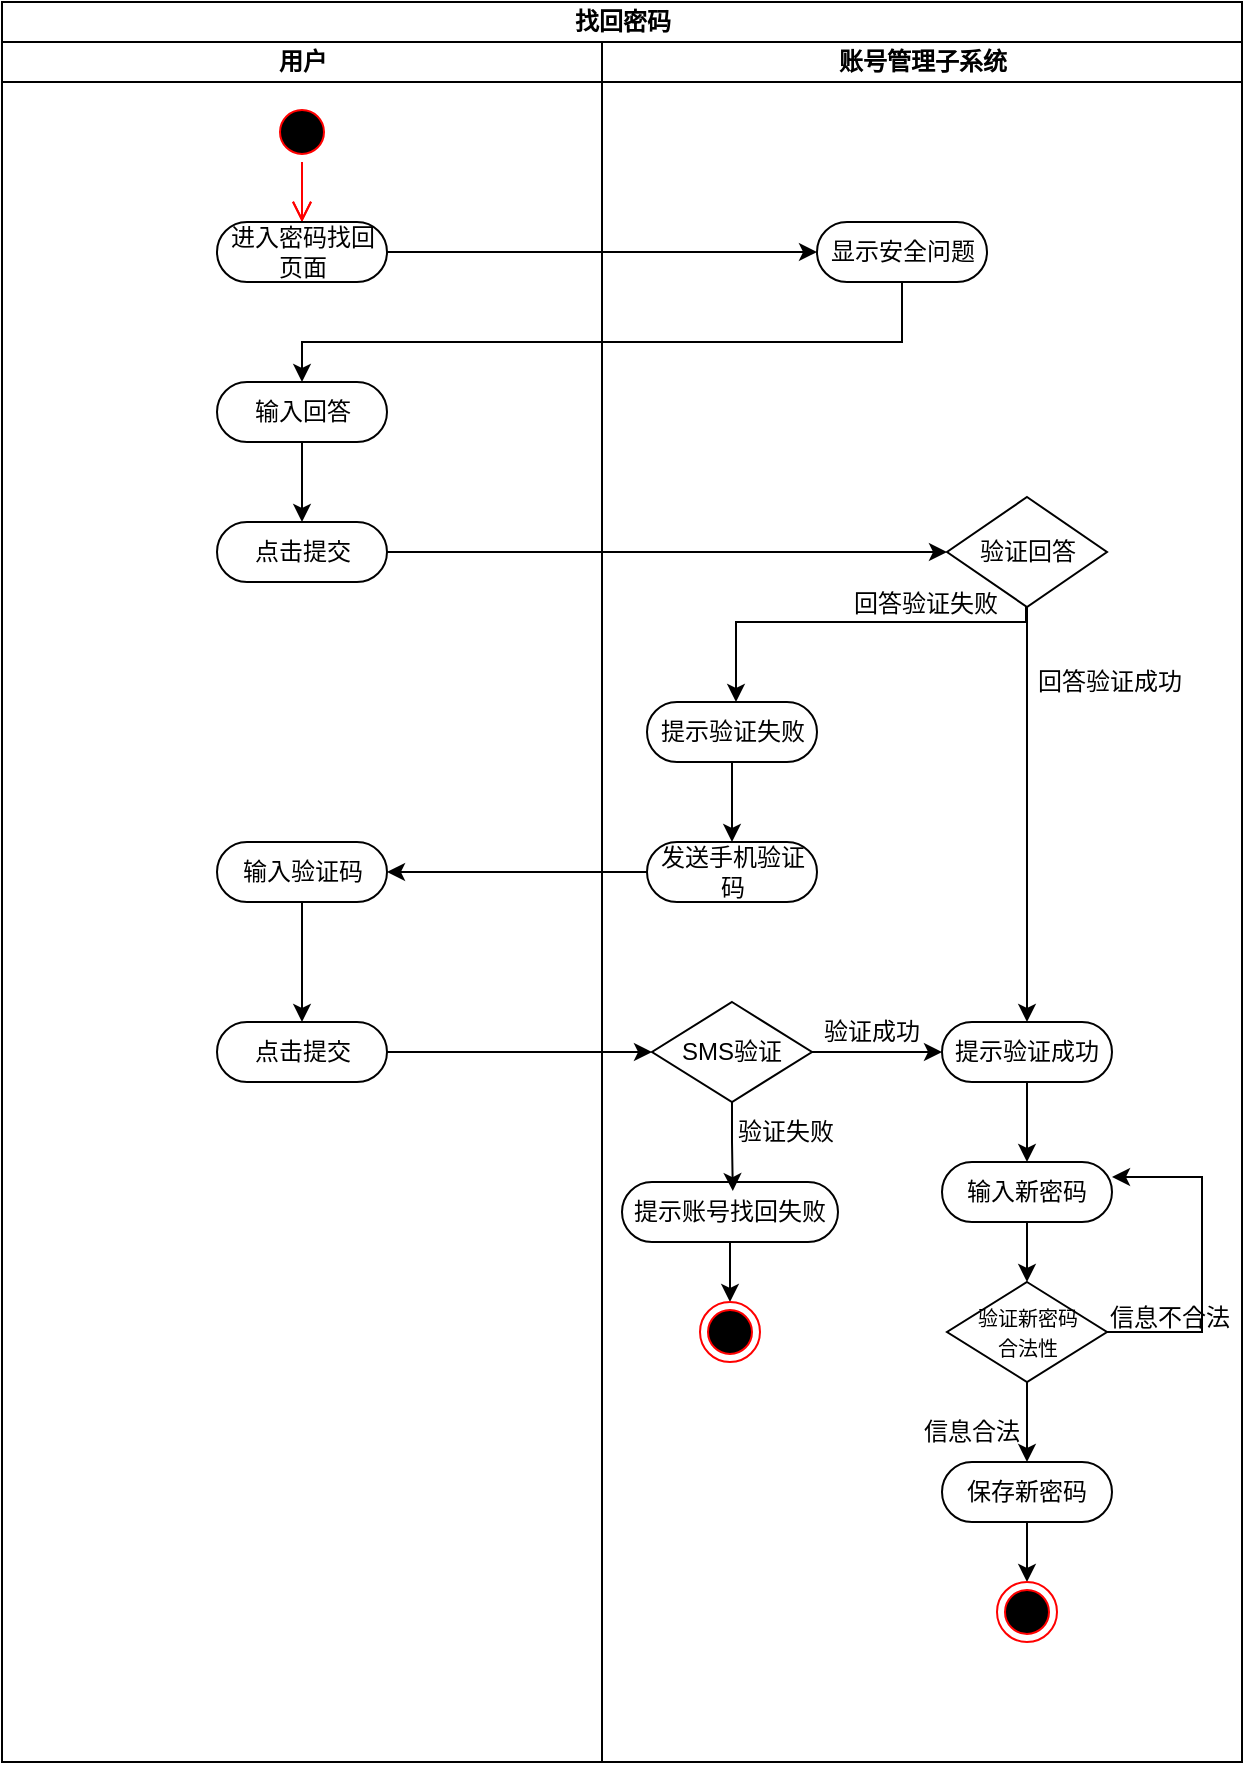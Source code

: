 <mxfile version="22.1.18" type="github">
  <diagram id="prtHgNgQTEPvFCAcTncT" name="Page-1">
    <mxGraphModel dx="1407" dy="720" grid="1" gridSize="10" guides="1" tooltips="1" connect="1" arrows="1" fold="1" page="1" pageScale="1" pageWidth="827" pageHeight="1169" math="0" shadow="0">
      <root>
        <mxCell id="0" />
        <mxCell id="1" parent="0" />
        <mxCell id="UotE7CJrFkmpILPnAZ5Y-2" value="找回密码" style="swimlane;childLayout=stackLayout;resizeParent=1;resizeParentMax=0;startSize=20;html=1;" parent="1" vertex="1">
          <mxGeometry x="130.0" y="120" width="620" height="880" as="geometry" />
        </mxCell>
        <mxCell id="UotE7CJrFkmpILPnAZ5Y-3" value="用户" style="swimlane;startSize=20;html=1;" parent="UotE7CJrFkmpILPnAZ5Y-2" vertex="1">
          <mxGeometry y="20" width="300" height="860" as="geometry" />
        </mxCell>
        <mxCell id="UotE7CJrFkmpILPnAZ5Y-6" value="" style="ellipse;html=1;shape=startState;fillColor=#000000;strokeColor=#ff0000;" parent="UotE7CJrFkmpILPnAZ5Y-3" vertex="1">
          <mxGeometry x="135.0" y="30" width="30" height="30" as="geometry" />
        </mxCell>
        <mxCell id="UotE7CJrFkmpILPnAZ5Y-7" value="" style="edgeStyle=orthogonalEdgeStyle;html=1;verticalAlign=bottom;endArrow=open;endSize=8;strokeColor=#ff0000;rounded=0;" parent="UotE7CJrFkmpILPnAZ5Y-3" source="UotE7CJrFkmpILPnAZ5Y-8" edge="1">
          <mxGeometry relative="1" as="geometry">
            <mxPoint x="150.0" y="90" as="targetPoint" />
          </mxGeometry>
        </mxCell>
        <mxCell id="UotE7CJrFkmpILPnAZ5Y-9" value="" style="edgeStyle=orthogonalEdgeStyle;html=1;verticalAlign=bottom;endArrow=open;endSize=8;strokeColor=#ff0000;rounded=0;" parent="UotE7CJrFkmpILPnAZ5Y-3" source="UotE7CJrFkmpILPnAZ5Y-6" target="UotE7CJrFkmpILPnAZ5Y-8" edge="1">
          <mxGeometry relative="1" as="geometry">
            <mxPoint x="280" y="230" as="targetPoint" />
            <mxPoint x="280.0" y="200" as="sourcePoint" />
          </mxGeometry>
        </mxCell>
        <mxCell id="UotE7CJrFkmpILPnAZ5Y-8" value="进入密码找回页面" style="rounded=1;whiteSpace=wrap;html=1;shadow=0;comic=0;labelBackgroundColor=none;strokeWidth=1;fontFamily=Verdana;fontSize=12;align=center;arcSize=50;" parent="UotE7CJrFkmpILPnAZ5Y-3" vertex="1">
          <mxGeometry x="107.5" y="90" width="85" height="30" as="geometry" />
        </mxCell>
        <mxCell id="UotE7CJrFkmpILPnAZ5Y-15" style="edgeStyle=orthogonalEdgeStyle;rounded=0;orthogonalLoop=1;jettySize=auto;html=1;" parent="UotE7CJrFkmpILPnAZ5Y-3" source="UotE7CJrFkmpILPnAZ5Y-12" target="UotE7CJrFkmpILPnAZ5Y-14" edge="1">
          <mxGeometry relative="1" as="geometry" />
        </mxCell>
        <mxCell id="UotE7CJrFkmpILPnAZ5Y-12" value="输入回答" style="rounded=1;whiteSpace=wrap;html=1;shadow=0;comic=0;labelBackgroundColor=none;strokeWidth=1;fontFamily=Verdana;fontSize=12;align=center;arcSize=50;" parent="UotE7CJrFkmpILPnAZ5Y-3" vertex="1">
          <mxGeometry x="107.5" y="170" width="85" height="30" as="geometry" />
        </mxCell>
        <mxCell id="UotE7CJrFkmpILPnAZ5Y-14" value="点击提交" style="rounded=1;whiteSpace=wrap;html=1;shadow=0;comic=0;labelBackgroundColor=none;strokeWidth=1;fontFamily=Verdana;fontSize=12;align=center;arcSize=50;" parent="UotE7CJrFkmpILPnAZ5Y-3" vertex="1">
          <mxGeometry x="107.5" y="240" width="85" height="30" as="geometry" />
        </mxCell>
        <mxCell id="UotE7CJrFkmpILPnAZ5Y-50" style="edgeStyle=orthogonalEdgeStyle;rounded=0;orthogonalLoop=1;jettySize=auto;html=1;entryX=0.5;entryY=0;entryDx=0;entryDy=0;" parent="UotE7CJrFkmpILPnAZ5Y-3" source="UotE7CJrFkmpILPnAZ5Y-47" target="UotE7CJrFkmpILPnAZ5Y-48" edge="1">
          <mxGeometry relative="1" as="geometry" />
        </mxCell>
        <mxCell id="UotE7CJrFkmpILPnAZ5Y-47" value="输入验证码" style="rounded=1;whiteSpace=wrap;html=1;shadow=0;comic=0;labelBackgroundColor=none;strokeWidth=1;fontFamily=Verdana;fontSize=12;align=center;arcSize=50;" parent="UotE7CJrFkmpILPnAZ5Y-3" vertex="1">
          <mxGeometry x="107.5" y="400" width="85" height="30" as="geometry" />
        </mxCell>
        <mxCell id="UotE7CJrFkmpILPnAZ5Y-48" value="点击提交" style="rounded=1;whiteSpace=wrap;html=1;shadow=0;comic=0;labelBackgroundColor=none;strokeWidth=1;fontFamily=Verdana;fontSize=12;align=center;arcSize=50;" parent="UotE7CJrFkmpILPnAZ5Y-3" vertex="1">
          <mxGeometry x="107.5" y="490" width="85" height="30" as="geometry" />
        </mxCell>
        <mxCell id="UotE7CJrFkmpILPnAZ5Y-11" style="edgeStyle=orthogonalEdgeStyle;rounded=0;orthogonalLoop=1;jettySize=auto;html=1;" parent="UotE7CJrFkmpILPnAZ5Y-2" source="UotE7CJrFkmpILPnAZ5Y-8" target="UotE7CJrFkmpILPnAZ5Y-10" edge="1">
          <mxGeometry relative="1" as="geometry" />
        </mxCell>
        <mxCell id="UotE7CJrFkmpILPnAZ5Y-13" style="edgeStyle=orthogonalEdgeStyle;rounded=0;orthogonalLoop=1;jettySize=auto;html=1;entryX=0.5;entryY=0;entryDx=0;entryDy=0;" parent="UotE7CJrFkmpILPnAZ5Y-2" source="UotE7CJrFkmpILPnAZ5Y-10" target="UotE7CJrFkmpILPnAZ5Y-12" edge="1">
          <mxGeometry relative="1" as="geometry">
            <Array as="points">
              <mxPoint x="450" y="170" />
              <mxPoint x="150" y="170" />
            </Array>
          </mxGeometry>
        </mxCell>
        <mxCell id="UotE7CJrFkmpILPnAZ5Y-17" style="edgeStyle=orthogonalEdgeStyle;rounded=0;orthogonalLoop=1;jettySize=auto;html=1;entryX=0;entryY=0.5;entryDx=0;entryDy=0;" parent="UotE7CJrFkmpILPnAZ5Y-2" source="UotE7CJrFkmpILPnAZ5Y-14" target="UotE7CJrFkmpILPnAZ5Y-16" edge="1">
          <mxGeometry relative="1" as="geometry" />
        </mxCell>
        <mxCell id="UotE7CJrFkmpILPnAZ5Y-49" style="edgeStyle=orthogonalEdgeStyle;rounded=0;orthogonalLoop=1;jettySize=auto;html=1;" parent="UotE7CJrFkmpILPnAZ5Y-2" source="UotE7CJrFkmpILPnAZ5Y-44" target="UotE7CJrFkmpILPnAZ5Y-47" edge="1">
          <mxGeometry relative="1" as="geometry" />
        </mxCell>
        <mxCell id="UotE7CJrFkmpILPnAZ5Y-51" style="edgeStyle=orthogonalEdgeStyle;rounded=0;orthogonalLoop=1;jettySize=auto;html=1;entryX=0;entryY=0.5;entryDx=0;entryDy=0;" parent="UotE7CJrFkmpILPnAZ5Y-2" source="UotE7CJrFkmpILPnAZ5Y-48" target="UotE7CJrFkmpILPnAZ5Y-38" edge="1">
          <mxGeometry relative="1" as="geometry" />
        </mxCell>
        <mxCell id="UotE7CJrFkmpILPnAZ5Y-4" value="账号管理子系统" style="swimlane;startSize=20;html=1;" parent="UotE7CJrFkmpILPnAZ5Y-2" vertex="1">
          <mxGeometry x="300" y="20" width="320" height="860" as="geometry" />
        </mxCell>
        <mxCell id="UotE7CJrFkmpILPnAZ5Y-10" value="显示安全问题" style="rounded=1;whiteSpace=wrap;html=1;shadow=0;comic=0;labelBackgroundColor=none;strokeWidth=1;fontFamily=Verdana;fontSize=12;align=center;arcSize=50;" parent="UotE7CJrFkmpILPnAZ5Y-4" vertex="1">
          <mxGeometry x="107.5" y="90" width="85" height="30" as="geometry" />
        </mxCell>
        <mxCell id="UotE7CJrFkmpILPnAZ5Y-19" style="edgeStyle=orthogonalEdgeStyle;rounded=0;orthogonalLoop=1;jettySize=auto;html=1;" parent="UotE7CJrFkmpILPnAZ5Y-4" source="UotE7CJrFkmpILPnAZ5Y-16" target="UotE7CJrFkmpILPnAZ5Y-18" edge="1">
          <mxGeometry relative="1" as="geometry" />
        </mxCell>
        <mxCell id="UotE7CJrFkmpILPnAZ5Y-36" style="edgeStyle=orthogonalEdgeStyle;rounded=0;orthogonalLoop=1;jettySize=auto;html=1;entryX=0.5;entryY=0;entryDx=0;entryDy=0;" parent="UotE7CJrFkmpILPnAZ5Y-4" edge="1">
          <mxGeometry relative="1" as="geometry">
            <mxPoint x="212.0" y="280.781" as="sourcePoint" />
            <mxPoint x="67.0" y="330" as="targetPoint" />
            <Array as="points">
              <mxPoint x="212" y="290" />
              <mxPoint x="67" y="290" />
            </Array>
          </mxGeometry>
        </mxCell>
        <mxCell id="UotE7CJrFkmpILPnAZ5Y-16" value="验证回答" style="rhombus;whiteSpace=wrap;html=1;" parent="UotE7CJrFkmpILPnAZ5Y-4" vertex="1">
          <mxGeometry x="172.5" y="227.5" width="80" height="55" as="geometry" />
        </mxCell>
        <mxCell id="UotE7CJrFkmpILPnAZ5Y-22" style="edgeStyle=orthogonalEdgeStyle;rounded=0;orthogonalLoop=1;jettySize=auto;html=1;" parent="UotE7CJrFkmpILPnAZ5Y-4" source="UotE7CJrFkmpILPnAZ5Y-18" target="UotE7CJrFkmpILPnAZ5Y-21" edge="1">
          <mxGeometry relative="1" as="geometry" />
        </mxCell>
        <mxCell id="UotE7CJrFkmpILPnAZ5Y-18" value="提示验证成功" style="rounded=1;whiteSpace=wrap;html=1;shadow=0;comic=0;labelBackgroundColor=none;strokeWidth=1;fontFamily=Verdana;fontSize=12;align=center;arcSize=50;" parent="UotE7CJrFkmpILPnAZ5Y-4" vertex="1">
          <mxGeometry x="170.0" y="490" width="85" height="30" as="geometry" />
        </mxCell>
        <mxCell id="UotE7CJrFkmpILPnAZ5Y-20" value="回答验证成功" style="text;html=1;strokeColor=none;fillColor=none;align=center;verticalAlign=middle;whiteSpace=wrap;rounded=0;" parent="UotE7CJrFkmpILPnAZ5Y-4" vertex="1">
          <mxGeometry x="214" y="305" width="80" height="30" as="geometry" />
        </mxCell>
        <mxCell id="UotE7CJrFkmpILPnAZ5Y-24" style="edgeStyle=orthogonalEdgeStyle;rounded=0;orthogonalLoop=1;jettySize=auto;html=1;" parent="UotE7CJrFkmpILPnAZ5Y-4" source="UotE7CJrFkmpILPnAZ5Y-21" target="UotE7CJrFkmpILPnAZ5Y-23" edge="1">
          <mxGeometry relative="1" as="geometry" />
        </mxCell>
        <mxCell id="UotE7CJrFkmpILPnAZ5Y-21" value="输入新密码" style="rounded=1;whiteSpace=wrap;html=1;shadow=0;comic=0;labelBackgroundColor=none;strokeWidth=1;fontFamily=Verdana;fontSize=12;align=center;arcSize=50;" parent="UotE7CJrFkmpILPnAZ5Y-4" vertex="1">
          <mxGeometry x="170.0" y="560" width="85" height="30" as="geometry" />
        </mxCell>
        <mxCell id="UotE7CJrFkmpILPnAZ5Y-25" style="edgeStyle=orthogonalEdgeStyle;rounded=0;orthogonalLoop=1;jettySize=auto;html=1;entryX=1;entryY=0.25;entryDx=0;entryDy=0;" parent="UotE7CJrFkmpILPnAZ5Y-4" source="UotE7CJrFkmpILPnAZ5Y-23" target="UotE7CJrFkmpILPnAZ5Y-21" edge="1">
          <mxGeometry relative="1" as="geometry">
            <Array as="points">
              <mxPoint x="300" y="645" />
              <mxPoint x="300" y="568" />
            </Array>
          </mxGeometry>
        </mxCell>
        <mxCell id="UotE7CJrFkmpILPnAZ5Y-31" style="edgeStyle=orthogonalEdgeStyle;rounded=0;orthogonalLoop=1;jettySize=auto;html=1;" parent="UotE7CJrFkmpILPnAZ5Y-4" source="UotE7CJrFkmpILPnAZ5Y-23" target="UotE7CJrFkmpILPnAZ5Y-29" edge="1">
          <mxGeometry relative="1" as="geometry" />
        </mxCell>
        <mxCell id="UotE7CJrFkmpILPnAZ5Y-23" value="&lt;font style=&quot;font-size: 10px;&quot;&gt;验证新密码&lt;br&gt;合法性&lt;/font&gt;" style="rhombus;whiteSpace=wrap;html=1;" parent="UotE7CJrFkmpILPnAZ5Y-4" vertex="1">
          <mxGeometry x="172.5" y="620" width="80" height="50" as="geometry" />
        </mxCell>
        <mxCell id="UotE7CJrFkmpILPnAZ5Y-26" value="信息不合法" style="text;html=1;strokeColor=none;fillColor=none;align=center;verticalAlign=middle;whiteSpace=wrap;rounded=0;" parent="UotE7CJrFkmpILPnAZ5Y-4" vertex="1">
          <mxGeometry x="249.0" y="623" width="70" height="30" as="geometry" />
        </mxCell>
        <mxCell id="UotE7CJrFkmpILPnAZ5Y-34" style="edgeStyle=orthogonalEdgeStyle;rounded=0;orthogonalLoop=1;jettySize=auto;html=1;" parent="UotE7CJrFkmpILPnAZ5Y-4" source="UotE7CJrFkmpILPnAZ5Y-29" target="UotE7CJrFkmpILPnAZ5Y-33" edge="1">
          <mxGeometry relative="1" as="geometry" />
        </mxCell>
        <mxCell id="UotE7CJrFkmpILPnAZ5Y-29" value="保存新密码" style="rounded=1;whiteSpace=wrap;html=1;shadow=0;comic=0;labelBackgroundColor=none;strokeWidth=1;fontFamily=Verdana;fontSize=12;align=center;arcSize=50;" parent="UotE7CJrFkmpILPnAZ5Y-4" vertex="1">
          <mxGeometry x="170.0" y="710" width="85" height="30" as="geometry" />
        </mxCell>
        <mxCell id="UotE7CJrFkmpILPnAZ5Y-32" value="信息合法" style="text;html=1;strokeColor=none;fillColor=none;align=center;verticalAlign=middle;whiteSpace=wrap;rounded=0;" parent="UotE7CJrFkmpILPnAZ5Y-4" vertex="1">
          <mxGeometry x="155.0" y="680" width="60" height="30" as="geometry" />
        </mxCell>
        <mxCell id="UotE7CJrFkmpILPnAZ5Y-33" value="" style="ellipse;html=1;shape=endState;fillColor=#000000;strokeColor=#ff0000;" parent="UotE7CJrFkmpILPnAZ5Y-4" vertex="1">
          <mxGeometry x="197.5" y="770" width="30" height="30" as="geometry" />
        </mxCell>
        <mxCell id="UotE7CJrFkmpILPnAZ5Y-46" style="edgeStyle=orthogonalEdgeStyle;rounded=0;orthogonalLoop=1;jettySize=auto;html=1;exitX=0.5;exitY=1;exitDx=0;exitDy=0;entryX=0.5;entryY=0;entryDx=0;entryDy=0;" parent="UotE7CJrFkmpILPnAZ5Y-4" source="UotE7CJrFkmpILPnAZ5Y-35" target="UotE7CJrFkmpILPnAZ5Y-44" edge="1">
          <mxGeometry relative="1" as="geometry" />
        </mxCell>
        <mxCell id="UotE7CJrFkmpILPnAZ5Y-35" value="提示验证失败" style="rounded=1;whiteSpace=wrap;html=1;shadow=0;comic=0;labelBackgroundColor=none;strokeWidth=1;fontFamily=Verdana;fontSize=12;align=center;arcSize=50;" parent="UotE7CJrFkmpILPnAZ5Y-4" vertex="1">
          <mxGeometry x="22.5" y="330" width="85" height="30" as="geometry" />
        </mxCell>
        <mxCell id="UotE7CJrFkmpILPnAZ5Y-37" value="回答验证失败" style="text;html=1;strokeColor=none;fillColor=none;align=center;verticalAlign=middle;whiteSpace=wrap;rounded=0;" parent="UotE7CJrFkmpILPnAZ5Y-4" vertex="1">
          <mxGeometry x="121.5" y="266" width="80" height="30" as="geometry" />
        </mxCell>
        <mxCell id="UotE7CJrFkmpILPnAZ5Y-41" style="edgeStyle=orthogonalEdgeStyle;rounded=0;orthogonalLoop=1;jettySize=auto;html=1;entryX=0;entryY=0.5;entryDx=0;entryDy=0;" parent="UotE7CJrFkmpILPnAZ5Y-4" source="UotE7CJrFkmpILPnAZ5Y-38" target="UotE7CJrFkmpILPnAZ5Y-18" edge="1">
          <mxGeometry relative="1" as="geometry" />
        </mxCell>
        <mxCell id="UotE7CJrFkmpILPnAZ5Y-38" value="SMS验证" style="rhombus;whiteSpace=wrap;html=1;" parent="UotE7CJrFkmpILPnAZ5Y-4" vertex="1">
          <mxGeometry x="25" y="480" width="80" height="50" as="geometry" />
        </mxCell>
        <mxCell id="UotE7CJrFkmpILPnAZ5Y-40" value="验证成功" style="text;html=1;strokeColor=none;fillColor=none;align=center;verticalAlign=middle;whiteSpace=wrap;rounded=0;" parent="UotE7CJrFkmpILPnAZ5Y-4" vertex="1">
          <mxGeometry x="105.0" y="480" width="60" height="30" as="geometry" />
        </mxCell>
        <mxCell id="UotE7CJrFkmpILPnAZ5Y-44" value="发送手机验证码" style="rounded=1;whiteSpace=wrap;html=1;shadow=0;comic=0;labelBackgroundColor=none;strokeWidth=1;fontFamily=Verdana;fontSize=12;align=center;arcSize=50;" parent="UotE7CJrFkmpILPnAZ5Y-4" vertex="1">
          <mxGeometry x="22.5" y="400" width="85" height="30" as="geometry" />
        </mxCell>
        <mxCell id="UotE7CJrFkmpILPnAZ5Y-52" value="提示账号找回失败" style="rounded=1;whiteSpace=wrap;html=1;shadow=0;comic=0;labelBackgroundColor=none;strokeWidth=1;fontFamily=Verdana;fontSize=12;align=center;arcSize=50;" parent="UotE7CJrFkmpILPnAZ5Y-4" vertex="1">
          <mxGeometry x="10" y="570" width="108" height="30" as="geometry" />
        </mxCell>
        <mxCell id="UotE7CJrFkmpILPnAZ5Y-56" style="edgeStyle=orthogonalEdgeStyle;rounded=0;orthogonalLoop=1;jettySize=auto;html=1;exitX=0.5;exitY=1;exitDx=0;exitDy=0;entryX=0.513;entryY=0.152;entryDx=0;entryDy=0;entryPerimeter=0;" parent="UotE7CJrFkmpILPnAZ5Y-4" source="UotE7CJrFkmpILPnAZ5Y-38" target="UotE7CJrFkmpILPnAZ5Y-52" edge="1">
          <mxGeometry relative="1" as="geometry" />
        </mxCell>
        <mxCell id="UotE7CJrFkmpILPnAZ5Y-60" value="" style="edgeStyle=orthogonalEdgeStyle;rounded=0;orthogonalLoop=1;jettySize=auto;html=1;exitX=0.5;exitY=1;exitDx=0;exitDy=0;" parent="UotE7CJrFkmpILPnAZ5Y-4" source="UotE7CJrFkmpILPnAZ5Y-52" edge="1">
          <mxGeometry relative="1" as="geometry">
            <mxPoint x="494.0" y="740" as="sourcePoint" />
            <mxPoint x="64.0" y="630" as="targetPoint" />
          </mxGeometry>
        </mxCell>
        <mxCell id="UotE7CJrFkmpILPnAZ5Y-61" value="" style="ellipse;html=1;shape=endState;fillColor=#000000;strokeColor=#ff0000;" parent="UotE7CJrFkmpILPnAZ5Y-4" vertex="1">
          <mxGeometry x="49.0" y="630" width="30" height="30" as="geometry" />
        </mxCell>
        <mxCell id="SxeqwAiPrsJu27z6cItR-1" value="验证失败" style="text;html=1;strokeColor=none;fillColor=none;align=center;verticalAlign=middle;whiteSpace=wrap;rounded=0;" vertex="1" parent="UotE7CJrFkmpILPnAZ5Y-4">
          <mxGeometry x="61.5" y="530" width="60" height="30" as="geometry" />
        </mxCell>
      </root>
    </mxGraphModel>
  </diagram>
</mxfile>

